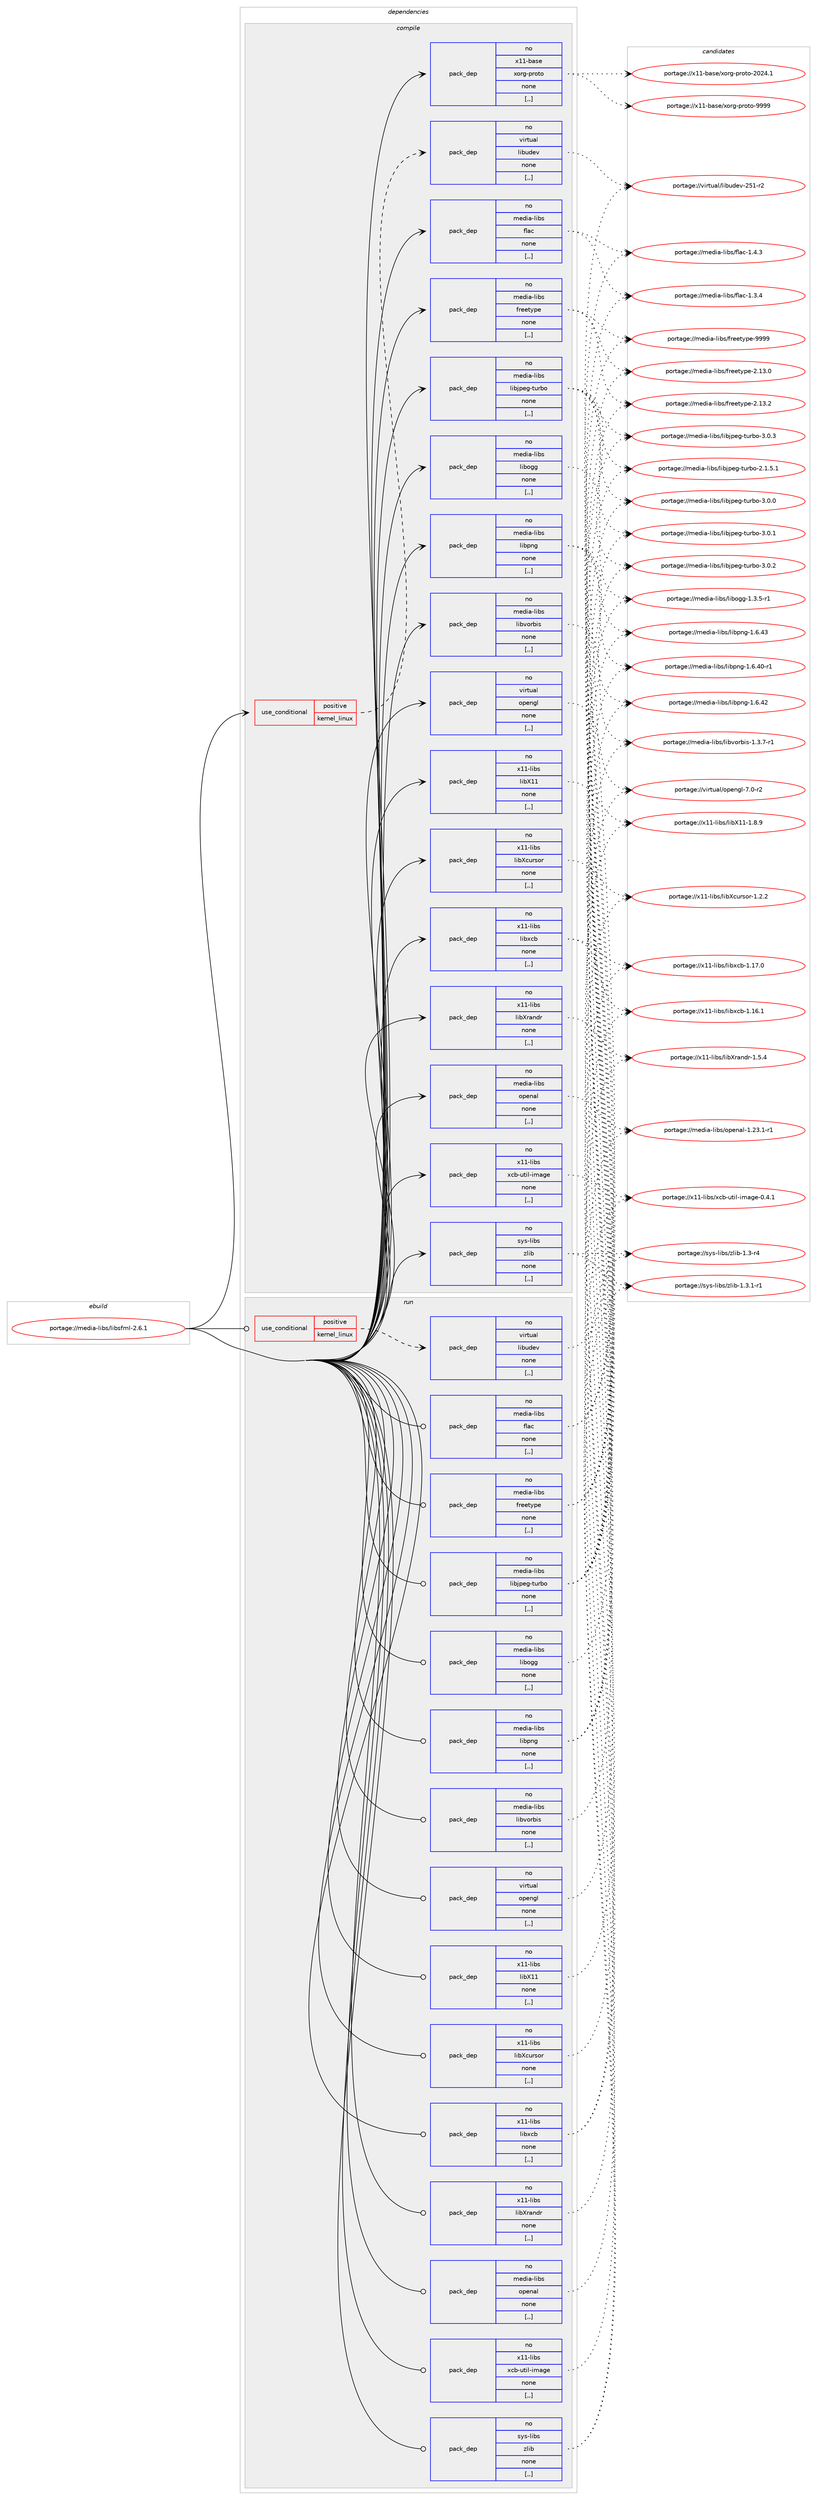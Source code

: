 digraph prolog {

# *************
# Graph options
# *************

newrank=true;
concentrate=true;
compound=true;
graph [rankdir=LR,fontname=Helvetica,fontsize=10,ranksep=1.5];#, ranksep=2.5, nodesep=0.2];
edge  [arrowhead=vee];
node  [fontname=Helvetica,fontsize=10];

# **********
# The ebuild
# **********

subgraph cluster_leftcol {
color=gray;
rank=same;
label=<<i>ebuild</i>>;
id [label="portage://media-libs/libsfml-2.6.1", color=red, width=4, href="../media-libs/libsfml-2.6.1.svg"];
}

# ****************
# The dependencies
# ****************

subgraph cluster_midcol {
color=gray;
label=<<i>dependencies</i>>;
subgraph cluster_compile {
fillcolor="#eeeeee";
style=filled;
label=<<i>compile</i>>;
subgraph cond74455 {
dependency294344 [label=<<TABLE BORDER="0" CELLBORDER="1" CELLSPACING="0" CELLPADDING="4"><TR><TD ROWSPAN="3" CELLPADDING="10">use_conditional</TD></TR><TR><TD>positive</TD></TR><TR><TD>kernel_linux</TD></TR></TABLE>>, shape=none, color=red];
subgraph pack217573 {
dependency294345 [label=<<TABLE BORDER="0" CELLBORDER="1" CELLSPACING="0" CELLPADDING="4" WIDTH="220"><TR><TD ROWSPAN="6" CELLPADDING="30">pack_dep</TD></TR><TR><TD WIDTH="110">no</TD></TR><TR><TD>virtual</TD></TR><TR><TD>libudev</TD></TR><TR><TD>none</TD></TR><TR><TD>[,,]</TD></TR></TABLE>>, shape=none, color=blue];
}
dependency294344:e -> dependency294345:w [weight=20,style="dashed",arrowhead="vee"];
}
id:e -> dependency294344:w [weight=20,style="solid",arrowhead="vee"];
subgraph pack217574 {
dependency294346 [label=<<TABLE BORDER="0" CELLBORDER="1" CELLSPACING="0" CELLPADDING="4" WIDTH="220"><TR><TD ROWSPAN="6" CELLPADDING="30">pack_dep</TD></TR><TR><TD WIDTH="110">no</TD></TR><TR><TD>media-libs</TD></TR><TR><TD>flac</TD></TR><TR><TD>none</TD></TR><TR><TD>[,,]</TD></TR></TABLE>>, shape=none, color=blue];
}
id:e -> dependency294346:w [weight=20,style="solid",arrowhead="vee"];
subgraph pack217575 {
dependency294347 [label=<<TABLE BORDER="0" CELLBORDER="1" CELLSPACING="0" CELLPADDING="4" WIDTH="220"><TR><TD ROWSPAN="6" CELLPADDING="30">pack_dep</TD></TR><TR><TD WIDTH="110">no</TD></TR><TR><TD>media-libs</TD></TR><TR><TD>freetype</TD></TR><TR><TD>none</TD></TR><TR><TD>[,,]</TD></TR></TABLE>>, shape=none, color=blue];
}
id:e -> dependency294347:w [weight=20,style="solid",arrowhead="vee"];
subgraph pack217576 {
dependency294348 [label=<<TABLE BORDER="0" CELLBORDER="1" CELLSPACING="0" CELLPADDING="4" WIDTH="220"><TR><TD ROWSPAN="6" CELLPADDING="30">pack_dep</TD></TR><TR><TD WIDTH="110">no</TD></TR><TR><TD>media-libs</TD></TR><TR><TD>libjpeg-turbo</TD></TR><TR><TD>none</TD></TR><TR><TD>[,,]</TD></TR></TABLE>>, shape=none, color=blue];
}
id:e -> dependency294348:w [weight=20,style="solid",arrowhead="vee"];
subgraph pack217577 {
dependency294349 [label=<<TABLE BORDER="0" CELLBORDER="1" CELLSPACING="0" CELLPADDING="4" WIDTH="220"><TR><TD ROWSPAN="6" CELLPADDING="30">pack_dep</TD></TR><TR><TD WIDTH="110">no</TD></TR><TR><TD>media-libs</TD></TR><TR><TD>libogg</TD></TR><TR><TD>none</TD></TR><TR><TD>[,,]</TD></TR></TABLE>>, shape=none, color=blue];
}
id:e -> dependency294349:w [weight=20,style="solid",arrowhead="vee"];
subgraph pack217578 {
dependency294350 [label=<<TABLE BORDER="0" CELLBORDER="1" CELLSPACING="0" CELLPADDING="4" WIDTH="220"><TR><TD ROWSPAN="6" CELLPADDING="30">pack_dep</TD></TR><TR><TD WIDTH="110">no</TD></TR><TR><TD>media-libs</TD></TR><TR><TD>libpng</TD></TR><TR><TD>none</TD></TR><TR><TD>[,,]</TD></TR></TABLE>>, shape=none, color=blue];
}
id:e -> dependency294350:w [weight=20,style="solid",arrowhead="vee"];
subgraph pack217579 {
dependency294351 [label=<<TABLE BORDER="0" CELLBORDER="1" CELLSPACING="0" CELLPADDING="4" WIDTH="220"><TR><TD ROWSPAN="6" CELLPADDING="30">pack_dep</TD></TR><TR><TD WIDTH="110">no</TD></TR><TR><TD>media-libs</TD></TR><TR><TD>libvorbis</TD></TR><TR><TD>none</TD></TR><TR><TD>[,,]</TD></TR></TABLE>>, shape=none, color=blue];
}
id:e -> dependency294351:w [weight=20,style="solid",arrowhead="vee"];
subgraph pack217580 {
dependency294352 [label=<<TABLE BORDER="0" CELLBORDER="1" CELLSPACING="0" CELLPADDING="4" WIDTH="220"><TR><TD ROWSPAN="6" CELLPADDING="30">pack_dep</TD></TR><TR><TD WIDTH="110">no</TD></TR><TR><TD>media-libs</TD></TR><TR><TD>openal</TD></TR><TR><TD>none</TD></TR><TR><TD>[,,]</TD></TR></TABLE>>, shape=none, color=blue];
}
id:e -> dependency294352:w [weight=20,style="solid",arrowhead="vee"];
subgraph pack217581 {
dependency294353 [label=<<TABLE BORDER="0" CELLBORDER="1" CELLSPACING="0" CELLPADDING="4" WIDTH="220"><TR><TD ROWSPAN="6" CELLPADDING="30">pack_dep</TD></TR><TR><TD WIDTH="110">no</TD></TR><TR><TD>sys-libs</TD></TR><TR><TD>zlib</TD></TR><TR><TD>none</TD></TR><TR><TD>[,,]</TD></TR></TABLE>>, shape=none, color=blue];
}
id:e -> dependency294353:w [weight=20,style="solid",arrowhead="vee"];
subgraph pack217582 {
dependency294354 [label=<<TABLE BORDER="0" CELLBORDER="1" CELLSPACING="0" CELLPADDING="4" WIDTH="220"><TR><TD ROWSPAN="6" CELLPADDING="30">pack_dep</TD></TR><TR><TD WIDTH="110">no</TD></TR><TR><TD>virtual</TD></TR><TR><TD>opengl</TD></TR><TR><TD>none</TD></TR><TR><TD>[,,]</TD></TR></TABLE>>, shape=none, color=blue];
}
id:e -> dependency294354:w [weight=20,style="solid",arrowhead="vee"];
subgraph pack217583 {
dependency294355 [label=<<TABLE BORDER="0" CELLBORDER="1" CELLSPACING="0" CELLPADDING="4" WIDTH="220"><TR><TD ROWSPAN="6" CELLPADDING="30">pack_dep</TD></TR><TR><TD WIDTH="110">no</TD></TR><TR><TD>x11-base</TD></TR><TR><TD>xorg-proto</TD></TR><TR><TD>none</TD></TR><TR><TD>[,,]</TD></TR></TABLE>>, shape=none, color=blue];
}
id:e -> dependency294355:w [weight=20,style="solid",arrowhead="vee"];
subgraph pack217584 {
dependency294356 [label=<<TABLE BORDER="0" CELLBORDER="1" CELLSPACING="0" CELLPADDING="4" WIDTH="220"><TR><TD ROWSPAN="6" CELLPADDING="30">pack_dep</TD></TR><TR><TD WIDTH="110">no</TD></TR><TR><TD>x11-libs</TD></TR><TR><TD>libX11</TD></TR><TR><TD>none</TD></TR><TR><TD>[,,]</TD></TR></TABLE>>, shape=none, color=blue];
}
id:e -> dependency294356:w [weight=20,style="solid",arrowhead="vee"];
subgraph pack217585 {
dependency294357 [label=<<TABLE BORDER="0" CELLBORDER="1" CELLSPACING="0" CELLPADDING="4" WIDTH="220"><TR><TD ROWSPAN="6" CELLPADDING="30">pack_dep</TD></TR><TR><TD WIDTH="110">no</TD></TR><TR><TD>x11-libs</TD></TR><TR><TD>libXcursor</TD></TR><TR><TD>none</TD></TR><TR><TD>[,,]</TD></TR></TABLE>>, shape=none, color=blue];
}
id:e -> dependency294357:w [weight=20,style="solid",arrowhead="vee"];
subgraph pack217586 {
dependency294358 [label=<<TABLE BORDER="0" CELLBORDER="1" CELLSPACING="0" CELLPADDING="4" WIDTH="220"><TR><TD ROWSPAN="6" CELLPADDING="30">pack_dep</TD></TR><TR><TD WIDTH="110">no</TD></TR><TR><TD>x11-libs</TD></TR><TR><TD>libXrandr</TD></TR><TR><TD>none</TD></TR><TR><TD>[,,]</TD></TR></TABLE>>, shape=none, color=blue];
}
id:e -> dependency294358:w [weight=20,style="solid",arrowhead="vee"];
subgraph pack217587 {
dependency294359 [label=<<TABLE BORDER="0" CELLBORDER="1" CELLSPACING="0" CELLPADDING="4" WIDTH="220"><TR><TD ROWSPAN="6" CELLPADDING="30">pack_dep</TD></TR><TR><TD WIDTH="110">no</TD></TR><TR><TD>x11-libs</TD></TR><TR><TD>libxcb</TD></TR><TR><TD>none</TD></TR><TR><TD>[,,]</TD></TR></TABLE>>, shape=none, color=blue];
}
id:e -> dependency294359:w [weight=20,style="solid",arrowhead="vee"];
subgraph pack217588 {
dependency294360 [label=<<TABLE BORDER="0" CELLBORDER="1" CELLSPACING="0" CELLPADDING="4" WIDTH="220"><TR><TD ROWSPAN="6" CELLPADDING="30">pack_dep</TD></TR><TR><TD WIDTH="110">no</TD></TR><TR><TD>x11-libs</TD></TR><TR><TD>xcb-util-image</TD></TR><TR><TD>none</TD></TR><TR><TD>[,,]</TD></TR></TABLE>>, shape=none, color=blue];
}
id:e -> dependency294360:w [weight=20,style="solid",arrowhead="vee"];
}
subgraph cluster_compileandrun {
fillcolor="#eeeeee";
style=filled;
label=<<i>compile and run</i>>;
}
subgraph cluster_run {
fillcolor="#eeeeee";
style=filled;
label=<<i>run</i>>;
subgraph cond74456 {
dependency294361 [label=<<TABLE BORDER="0" CELLBORDER="1" CELLSPACING="0" CELLPADDING="4"><TR><TD ROWSPAN="3" CELLPADDING="10">use_conditional</TD></TR><TR><TD>positive</TD></TR><TR><TD>kernel_linux</TD></TR></TABLE>>, shape=none, color=red];
subgraph pack217589 {
dependency294362 [label=<<TABLE BORDER="0" CELLBORDER="1" CELLSPACING="0" CELLPADDING="4" WIDTH="220"><TR><TD ROWSPAN="6" CELLPADDING="30">pack_dep</TD></TR><TR><TD WIDTH="110">no</TD></TR><TR><TD>virtual</TD></TR><TR><TD>libudev</TD></TR><TR><TD>none</TD></TR><TR><TD>[,,]</TD></TR></TABLE>>, shape=none, color=blue];
}
dependency294361:e -> dependency294362:w [weight=20,style="dashed",arrowhead="vee"];
}
id:e -> dependency294361:w [weight=20,style="solid",arrowhead="odot"];
subgraph pack217590 {
dependency294363 [label=<<TABLE BORDER="0" CELLBORDER="1" CELLSPACING="0" CELLPADDING="4" WIDTH="220"><TR><TD ROWSPAN="6" CELLPADDING="30">pack_dep</TD></TR><TR><TD WIDTH="110">no</TD></TR><TR><TD>media-libs</TD></TR><TR><TD>flac</TD></TR><TR><TD>none</TD></TR><TR><TD>[,,]</TD></TR></TABLE>>, shape=none, color=blue];
}
id:e -> dependency294363:w [weight=20,style="solid",arrowhead="odot"];
subgraph pack217591 {
dependency294364 [label=<<TABLE BORDER="0" CELLBORDER="1" CELLSPACING="0" CELLPADDING="4" WIDTH="220"><TR><TD ROWSPAN="6" CELLPADDING="30">pack_dep</TD></TR><TR><TD WIDTH="110">no</TD></TR><TR><TD>media-libs</TD></TR><TR><TD>freetype</TD></TR><TR><TD>none</TD></TR><TR><TD>[,,]</TD></TR></TABLE>>, shape=none, color=blue];
}
id:e -> dependency294364:w [weight=20,style="solid",arrowhead="odot"];
subgraph pack217592 {
dependency294365 [label=<<TABLE BORDER="0" CELLBORDER="1" CELLSPACING="0" CELLPADDING="4" WIDTH="220"><TR><TD ROWSPAN="6" CELLPADDING="30">pack_dep</TD></TR><TR><TD WIDTH="110">no</TD></TR><TR><TD>media-libs</TD></TR><TR><TD>libjpeg-turbo</TD></TR><TR><TD>none</TD></TR><TR><TD>[,,]</TD></TR></TABLE>>, shape=none, color=blue];
}
id:e -> dependency294365:w [weight=20,style="solid",arrowhead="odot"];
subgraph pack217593 {
dependency294366 [label=<<TABLE BORDER="0" CELLBORDER="1" CELLSPACING="0" CELLPADDING="4" WIDTH="220"><TR><TD ROWSPAN="6" CELLPADDING="30">pack_dep</TD></TR><TR><TD WIDTH="110">no</TD></TR><TR><TD>media-libs</TD></TR><TR><TD>libogg</TD></TR><TR><TD>none</TD></TR><TR><TD>[,,]</TD></TR></TABLE>>, shape=none, color=blue];
}
id:e -> dependency294366:w [weight=20,style="solid",arrowhead="odot"];
subgraph pack217594 {
dependency294367 [label=<<TABLE BORDER="0" CELLBORDER="1" CELLSPACING="0" CELLPADDING="4" WIDTH="220"><TR><TD ROWSPAN="6" CELLPADDING="30">pack_dep</TD></TR><TR><TD WIDTH="110">no</TD></TR><TR><TD>media-libs</TD></TR><TR><TD>libpng</TD></TR><TR><TD>none</TD></TR><TR><TD>[,,]</TD></TR></TABLE>>, shape=none, color=blue];
}
id:e -> dependency294367:w [weight=20,style="solid",arrowhead="odot"];
subgraph pack217595 {
dependency294368 [label=<<TABLE BORDER="0" CELLBORDER="1" CELLSPACING="0" CELLPADDING="4" WIDTH="220"><TR><TD ROWSPAN="6" CELLPADDING="30">pack_dep</TD></TR><TR><TD WIDTH="110">no</TD></TR><TR><TD>media-libs</TD></TR><TR><TD>libvorbis</TD></TR><TR><TD>none</TD></TR><TR><TD>[,,]</TD></TR></TABLE>>, shape=none, color=blue];
}
id:e -> dependency294368:w [weight=20,style="solid",arrowhead="odot"];
subgraph pack217596 {
dependency294369 [label=<<TABLE BORDER="0" CELLBORDER="1" CELLSPACING="0" CELLPADDING="4" WIDTH="220"><TR><TD ROWSPAN="6" CELLPADDING="30">pack_dep</TD></TR><TR><TD WIDTH="110">no</TD></TR><TR><TD>media-libs</TD></TR><TR><TD>openal</TD></TR><TR><TD>none</TD></TR><TR><TD>[,,]</TD></TR></TABLE>>, shape=none, color=blue];
}
id:e -> dependency294369:w [weight=20,style="solid",arrowhead="odot"];
subgraph pack217597 {
dependency294370 [label=<<TABLE BORDER="0" CELLBORDER="1" CELLSPACING="0" CELLPADDING="4" WIDTH="220"><TR><TD ROWSPAN="6" CELLPADDING="30">pack_dep</TD></TR><TR><TD WIDTH="110">no</TD></TR><TR><TD>sys-libs</TD></TR><TR><TD>zlib</TD></TR><TR><TD>none</TD></TR><TR><TD>[,,]</TD></TR></TABLE>>, shape=none, color=blue];
}
id:e -> dependency294370:w [weight=20,style="solid",arrowhead="odot"];
subgraph pack217598 {
dependency294371 [label=<<TABLE BORDER="0" CELLBORDER="1" CELLSPACING="0" CELLPADDING="4" WIDTH="220"><TR><TD ROWSPAN="6" CELLPADDING="30">pack_dep</TD></TR><TR><TD WIDTH="110">no</TD></TR><TR><TD>virtual</TD></TR><TR><TD>opengl</TD></TR><TR><TD>none</TD></TR><TR><TD>[,,]</TD></TR></TABLE>>, shape=none, color=blue];
}
id:e -> dependency294371:w [weight=20,style="solid",arrowhead="odot"];
subgraph pack217599 {
dependency294372 [label=<<TABLE BORDER="0" CELLBORDER="1" CELLSPACING="0" CELLPADDING="4" WIDTH="220"><TR><TD ROWSPAN="6" CELLPADDING="30">pack_dep</TD></TR><TR><TD WIDTH="110">no</TD></TR><TR><TD>x11-libs</TD></TR><TR><TD>libX11</TD></TR><TR><TD>none</TD></TR><TR><TD>[,,]</TD></TR></TABLE>>, shape=none, color=blue];
}
id:e -> dependency294372:w [weight=20,style="solid",arrowhead="odot"];
subgraph pack217600 {
dependency294373 [label=<<TABLE BORDER="0" CELLBORDER="1" CELLSPACING="0" CELLPADDING="4" WIDTH="220"><TR><TD ROWSPAN="6" CELLPADDING="30">pack_dep</TD></TR><TR><TD WIDTH="110">no</TD></TR><TR><TD>x11-libs</TD></TR><TR><TD>libXcursor</TD></TR><TR><TD>none</TD></TR><TR><TD>[,,]</TD></TR></TABLE>>, shape=none, color=blue];
}
id:e -> dependency294373:w [weight=20,style="solid",arrowhead="odot"];
subgraph pack217601 {
dependency294374 [label=<<TABLE BORDER="0" CELLBORDER="1" CELLSPACING="0" CELLPADDING="4" WIDTH="220"><TR><TD ROWSPAN="6" CELLPADDING="30">pack_dep</TD></TR><TR><TD WIDTH="110">no</TD></TR><TR><TD>x11-libs</TD></TR><TR><TD>libXrandr</TD></TR><TR><TD>none</TD></TR><TR><TD>[,,]</TD></TR></TABLE>>, shape=none, color=blue];
}
id:e -> dependency294374:w [weight=20,style="solid",arrowhead="odot"];
subgraph pack217602 {
dependency294375 [label=<<TABLE BORDER="0" CELLBORDER="1" CELLSPACING="0" CELLPADDING="4" WIDTH="220"><TR><TD ROWSPAN="6" CELLPADDING="30">pack_dep</TD></TR><TR><TD WIDTH="110">no</TD></TR><TR><TD>x11-libs</TD></TR><TR><TD>libxcb</TD></TR><TR><TD>none</TD></TR><TR><TD>[,,]</TD></TR></TABLE>>, shape=none, color=blue];
}
id:e -> dependency294375:w [weight=20,style="solid",arrowhead="odot"];
subgraph pack217603 {
dependency294376 [label=<<TABLE BORDER="0" CELLBORDER="1" CELLSPACING="0" CELLPADDING="4" WIDTH="220"><TR><TD ROWSPAN="6" CELLPADDING="30">pack_dep</TD></TR><TR><TD WIDTH="110">no</TD></TR><TR><TD>x11-libs</TD></TR><TR><TD>xcb-util-image</TD></TR><TR><TD>none</TD></TR><TR><TD>[,,]</TD></TR></TABLE>>, shape=none, color=blue];
}
id:e -> dependency294376:w [weight=20,style="solid",arrowhead="odot"];
}
}

# **************
# The candidates
# **************

subgraph cluster_choices {
rank=same;
color=gray;
label=<<i>candidates</i>>;

subgraph choice217573 {
color=black;
nodesep=1;
choice118105114116117971084710810598117100101118455053494511450 [label="portage://virtual/libudev-251-r2", color=red, width=4,href="../virtual/libudev-251-r2.svg"];
dependency294345:e -> choice118105114116117971084710810598117100101118455053494511450:w [style=dotted,weight="100"];
}
subgraph choice217574 {
color=black;
nodesep=1;
choice109101100105974510810598115471021089799454946514652 [label="portage://media-libs/flac-1.3.4", color=red, width=4,href="../media-libs/flac-1.3.4.svg"];
choice109101100105974510810598115471021089799454946524651 [label="portage://media-libs/flac-1.4.3", color=red, width=4,href="../media-libs/flac-1.4.3.svg"];
dependency294346:e -> choice109101100105974510810598115471021089799454946514652:w [style=dotted,weight="100"];
dependency294346:e -> choice109101100105974510810598115471021089799454946524651:w [style=dotted,weight="100"];
}
subgraph choice217575 {
color=black;
nodesep=1;
choice1091011001059745108105981154710211410110111612111210145504649514648 [label="portage://media-libs/freetype-2.13.0", color=red, width=4,href="../media-libs/freetype-2.13.0.svg"];
choice1091011001059745108105981154710211410110111612111210145504649514650 [label="portage://media-libs/freetype-2.13.2", color=red, width=4,href="../media-libs/freetype-2.13.2.svg"];
choice109101100105974510810598115471021141011011161211121014557575757 [label="portage://media-libs/freetype-9999", color=red, width=4,href="../media-libs/freetype-9999.svg"];
dependency294347:e -> choice1091011001059745108105981154710211410110111612111210145504649514648:w [style=dotted,weight="100"];
dependency294347:e -> choice1091011001059745108105981154710211410110111612111210145504649514650:w [style=dotted,weight="100"];
dependency294347:e -> choice109101100105974510810598115471021141011011161211121014557575757:w [style=dotted,weight="100"];
}
subgraph choice217576 {
color=black;
nodesep=1;
choice109101100105974510810598115471081059810611210110345116117114981114550464946534649 [label="portage://media-libs/libjpeg-turbo-2.1.5.1", color=red, width=4,href="../media-libs/libjpeg-turbo-2.1.5.1.svg"];
choice10910110010597451081059811547108105981061121011034511611711498111455146484648 [label="portage://media-libs/libjpeg-turbo-3.0.0", color=red, width=4,href="../media-libs/libjpeg-turbo-3.0.0.svg"];
choice10910110010597451081059811547108105981061121011034511611711498111455146484649 [label="portage://media-libs/libjpeg-turbo-3.0.1", color=red, width=4,href="../media-libs/libjpeg-turbo-3.0.1.svg"];
choice10910110010597451081059811547108105981061121011034511611711498111455146484650 [label="portage://media-libs/libjpeg-turbo-3.0.2", color=red, width=4,href="../media-libs/libjpeg-turbo-3.0.2.svg"];
choice10910110010597451081059811547108105981061121011034511611711498111455146484651 [label="portage://media-libs/libjpeg-turbo-3.0.3", color=red, width=4,href="../media-libs/libjpeg-turbo-3.0.3.svg"];
dependency294348:e -> choice109101100105974510810598115471081059810611210110345116117114981114550464946534649:w [style=dotted,weight="100"];
dependency294348:e -> choice10910110010597451081059811547108105981061121011034511611711498111455146484648:w [style=dotted,weight="100"];
dependency294348:e -> choice10910110010597451081059811547108105981061121011034511611711498111455146484649:w [style=dotted,weight="100"];
dependency294348:e -> choice10910110010597451081059811547108105981061121011034511611711498111455146484650:w [style=dotted,weight="100"];
dependency294348:e -> choice10910110010597451081059811547108105981061121011034511611711498111455146484651:w [style=dotted,weight="100"];
}
subgraph choice217577 {
color=black;
nodesep=1;
choice10910110010597451081059811547108105981111031034549465146534511449 [label="portage://media-libs/libogg-1.3.5-r1", color=red, width=4,href="../media-libs/libogg-1.3.5-r1.svg"];
dependency294349:e -> choice10910110010597451081059811547108105981111031034549465146534511449:w [style=dotted,weight="100"];
}
subgraph choice217578 {
color=black;
nodesep=1;
choice1091011001059745108105981154710810598112110103454946544652484511449 [label="portage://media-libs/libpng-1.6.40-r1", color=red, width=4,href="../media-libs/libpng-1.6.40-r1.svg"];
choice109101100105974510810598115471081059811211010345494654465250 [label="portage://media-libs/libpng-1.6.42", color=red, width=4,href="../media-libs/libpng-1.6.42.svg"];
choice109101100105974510810598115471081059811211010345494654465251 [label="portage://media-libs/libpng-1.6.43", color=red, width=4,href="../media-libs/libpng-1.6.43.svg"];
dependency294350:e -> choice1091011001059745108105981154710810598112110103454946544652484511449:w [style=dotted,weight="100"];
dependency294350:e -> choice109101100105974510810598115471081059811211010345494654465250:w [style=dotted,weight="100"];
dependency294350:e -> choice109101100105974510810598115471081059811211010345494654465251:w [style=dotted,weight="100"];
}
subgraph choice217579 {
color=black;
nodesep=1;
choice1091011001059745108105981154710810598118111114981051154549465146554511449 [label="portage://media-libs/libvorbis-1.3.7-r1", color=red, width=4,href="../media-libs/libvorbis-1.3.7-r1.svg"];
dependency294351:e -> choice1091011001059745108105981154710810598118111114981051154549465146554511449:w [style=dotted,weight="100"];
}
subgraph choice217580 {
color=black;
nodesep=1;
choice1091011001059745108105981154711111210111097108454946505146494511449 [label="portage://media-libs/openal-1.23.1-r1", color=red, width=4,href="../media-libs/openal-1.23.1-r1.svg"];
dependency294352:e -> choice1091011001059745108105981154711111210111097108454946505146494511449:w [style=dotted,weight="100"];
}
subgraph choice217581 {
color=black;
nodesep=1;
choice11512111545108105981154712210810598454946514511452 [label="portage://sys-libs/zlib-1.3-r4", color=red, width=4,href="../sys-libs/zlib-1.3-r4.svg"];
choice115121115451081059811547122108105984549465146494511449 [label="portage://sys-libs/zlib-1.3.1-r1", color=red, width=4,href="../sys-libs/zlib-1.3.1-r1.svg"];
dependency294353:e -> choice11512111545108105981154712210810598454946514511452:w [style=dotted,weight="100"];
dependency294353:e -> choice115121115451081059811547122108105984549465146494511449:w [style=dotted,weight="100"];
}
subgraph choice217582 {
color=black;
nodesep=1;
choice1181051141161179710847111112101110103108455546484511450 [label="portage://virtual/opengl-7.0-r2", color=red, width=4,href="../virtual/opengl-7.0-r2.svg"];
dependency294354:e -> choice1181051141161179710847111112101110103108455546484511450:w [style=dotted,weight="100"];
}
subgraph choice217583 {
color=black;
nodesep=1;
choice1204949459897115101471201111141034511211411111611145504850524649 [label="portage://x11-base/xorg-proto-2024.1", color=red, width=4,href="../x11-base/xorg-proto-2024.1.svg"];
choice120494945989711510147120111114103451121141111161114557575757 [label="portage://x11-base/xorg-proto-9999", color=red, width=4,href="../x11-base/xorg-proto-9999.svg"];
dependency294355:e -> choice1204949459897115101471201111141034511211411111611145504850524649:w [style=dotted,weight="100"];
dependency294355:e -> choice120494945989711510147120111114103451121141111161114557575757:w [style=dotted,weight="100"];
}
subgraph choice217584 {
color=black;
nodesep=1;
choice120494945108105981154710810598884949454946564657 [label="portage://x11-libs/libX11-1.8.9", color=red, width=4,href="../x11-libs/libX11-1.8.9.svg"];
dependency294356:e -> choice120494945108105981154710810598884949454946564657:w [style=dotted,weight="100"];
}
subgraph choice217585 {
color=black;
nodesep=1;
choice1204949451081059811547108105988899117114115111114454946504650 [label="portage://x11-libs/libXcursor-1.2.2", color=red, width=4,href="../x11-libs/libXcursor-1.2.2.svg"];
dependency294357:e -> choice1204949451081059811547108105988899117114115111114454946504650:w [style=dotted,weight="100"];
}
subgraph choice217586 {
color=black;
nodesep=1;
choice1204949451081059811547108105988811497110100114454946534652 [label="portage://x11-libs/libXrandr-1.5.4", color=red, width=4,href="../x11-libs/libXrandr-1.5.4.svg"];
dependency294358:e -> choice1204949451081059811547108105988811497110100114454946534652:w [style=dotted,weight="100"];
}
subgraph choice217587 {
color=black;
nodesep=1;
choice120494945108105981154710810598120999845494649544649 [label="portage://x11-libs/libxcb-1.16.1", color=red, width=4,href="../x11-libs/libxcb-1.16.1.svg"];
choice120494945108105981154710810598120999845494649554648 [label="portage://x11-libs/libxcb-1.17.0", color=red, width=4,href="../x11-libs/libxcb-1.17.0.svg"];
dependency294359:e -> choice120494945108105981154710810598120999845494649544649:w [style=dotted,weight="100"];
dependency294359:e -> choice120494945108105981154710810598120999845494649554648:w [style=dotted,weight="100"];
}
subgraph choice217588 {
color=black;
nodesep=1;
choice12049494510810598115471209998451171161051084510510997103101454846524649 [label="portage://x11-libs/xcb-util-image-0.4.1", color=red, width=4,href="../x11-libs/xcb-util-image-0.4.1.svg"];
dependency294360:e -> choice12049494510810598115471209998451171161051084510510997103101454846524649:w [style=dotted,weight="100"];
}
subgraph choice217589 {
color=black;
nodesep=1;
choice118105114116117971084710810598117100101118455053494511450 [label="portage://virtual/libudev-251-r2", color=red, width=4,href="../virtual/libudev-251-r2.svg"];
dependency294362:e -> choice118105114116117971084710810598117100101118455053494511450:w [style=dotted,weight="100"];
}
subgraph choice217590 {
color=black;
nodesep=1;
choice109101100105974510810598115471021089799454946514652 [label="portage://media-libs/flac-1.3.4", color=red, width=4,href="../media-libs/flac-1.3.4.svg"];
choice109101100105974510810598115471021089799454946524651 [label="portage://media-libs/flac-1.4.3", color=red, width=4,href="../media-libs/flac-1.4.3.svg"];
dependency294363:e -> choice109101100105974510810598115471021089799454946514652:w [style=dotted,weight="100"];
dependency294363:e -> choice109101100105974510810598115471021089799454946524651:w [style=dotted,weight="100"];
}
subgraph choice217591 {
color=black;
nodesep=1;
choice1091011001059745108105981154710211410110111612111210145504649514648 [label="portage://media-libs/freetype-2.13.0", color=red, width=4,href="../media-libs/freetype-2.13.0.svg"];
choice1091011001059745108105981154710211410110111612111210145504649514650 [label="portage://media-libs/freetype-2.13.2", color=red, width=4,href="../media-libs/freetype-2.13.2.svg"];
choice109101100105974510810598115471021141011011161211121014557575757 [label="portage://media-libs/freetype-9999", color=red, width=4,href="../media-libs/freetype-9999.svg"];
dependency294364:e -> choice1091011001059745108105981154710211410110111612111210145504649514648:w [style=dotted,weight="100"];
dependency294364:e -> choice1091011001059745108105981154710211410110111612111210145504649514650:w [style=dotted,weight="100"];
dependency294364:e -> choice109101100105974510810598115471021141011011161211121014557575757:w [style=dotted,weight="100"];
}
subgraph choice217592 {
color=black;
nodesep=1;
choice109101100105974510810598115471081059810611210110345116117114981114550464946534649 [label="portage://media-libs/libjpeg-turbo-2.1.5.1", color=red, width=4,href="../media-libs/libjpeg-turbo-2.1.5.1.svg"];
choice10910110010597451081059811547108105981061121011034511611711498111455146484648 [label="portage://media-libs/libjpeg-turbo-3.0.0", color=red, width=4,href="../media-libs/libjpeg-turbo-3.0.0.svg"];
choice10910110010597451081059811547108105981061121011034511611711498111455146484649 [label="portage://media-libs/libjpeg-turbo-3.0.1", color=red, width=4,href="../media-libs/libjpeg-turbo-3.0.1.svg"];
choice10910110010597451081059811547108105981061121011034511611711498111455146484650 [label="portage://media-libs/libjpeg-turbo-3.0.2", color=red, width=4,href="../media-libs/libjpeg-turbo-3.0.2.svg"];
choice10910110010597451081059811547108105981061121011034511611711498111455146484651 [label="portage://media-libs/libjpeg-turbo-3.0.3", color=red, width=4,href="../media-libs/libjpeg-turbo-3.0.3.svg"];
dependency294365:e -> choice109101100105974510810598115471081059810611210110345116117114981114550464946534649:w [style=dotted,weight="100"];
dependency294365:e -> choice10910110010597451081059811547108105981061121011034511611711498111455146484648:w [style=dotted,weight="100"];
dependency294365:e -> choice10910110010597451081059811547108105981061121011034511611711498111455146484649:w [style=dotted,weight="100"];
dependency294365:e -> choice10910110010597451081059811547108105981061121011034511611711498111455146484650:w [style=dotted,weight="100"];
dependency294365:e -> choice10910110010597451081059811547108105981061121011034511611711498111455146484651:w [style=dotted,weight="100"];
}
subgraph choice217593 {
color=black;
nodesep=1;
choice10910110010597451081059811547108105981111031034549465146534511449 [label="portage://media-libs/libogg-1.3.5-r1", color=red, width=4,href="../media-libs/libogg-1.3.5-r1.svg"];
dependency294366:e -> choice10910110010597451081059811547108105981111031034549465146534511449:w [style=dotted,weight="100"];
}
subgraph choice217594 {
color=black;
nodesep=1;
choice1091011001059745108105981154710810598112110103454946544652484511449 [label="portage://media-libs/libpng-1.6.40-r1", color=red, width=4,href="../media-libs/libpng-1.6.40-r1.svg"];
choice109101100105974510810598115471081059811211010345494654465250 [label="portage://media-libs/libpng-1.6.42", color=red, width=4,href="../media-libs/libpng-1.6.42.svg"];
choice109101100105974510810598115471081059811211010345494654465251 [label="portage://media-libs/libpng-1.6.43", color=red, width=4,href="../media-libs/libpng-1.6.43.svg"];
dependency294367:e -> choice1091011001059745108105981154710810598112110103454946544652484511449:w [style=dotted,weight="100"];
dependency294367:e -> choice109101100105974510810598115471081059811211010345494654465250:w [style=dotted,weight="100"];
dependency294367:e -> choice109101100105974510810598115471081059811211010345494654465251:w [style=dotted,weight="100"];
}
subgraph choice217595 {
color=black;
nodesep=1;
choice1091011001059745108105981154710810598118111114981051154549465146554511449 [label="portage://media-libs/libvorbis-1.3.7-r1", color=red, width=4,href="../media-libs/libvorbis-1.3.7-r1.svg"];
dependency294368:e -> choice1091011001059745108105981154710810598118111114981051154549465146554511449:w [style=dotted,weight="100"];
}
subgraph choice217596 {
color=black;
nodesep=1;
choice1091011001059745108105981154711111210111097108454946505146494511449 [label="portage://media-libs/openal-1.23.1-r1", color=red, width=4,href="../media-libs/openal-1.23.1-r1.svg"];
dependency294369:e -> choice1091011001059745108105981154711111210111097108454946505146494511449:w [style=dotted,weight="100"];
}
subgraph choice217597 {
color=black;
nodesep=1;
choice11512111545108105981154712210810598454946514511452 [label="portage://sys-libs/zlib-1.3-r4", color=red, width=4,href="../sys-libs/zlib-1.3-r4.svg"];
choice115121115451081059811547122108105984549465146494511449 [label="portage://sys-libs/zlib-1.3.1-r1", color=red, width=4,href="../sys-libs/zlib-1.3.1-r1.svg"];
dependency294370:e -> choice11512111545108105981154712210810598454946514511452:w [style=dotted,weight="100"];
dependency294370:e -> choice115121115451081059811547122108105984549465146494511449:w [style=dotted,weight="100"];
}
subgraph choice217598 {
color=black;
nodesep=1;
choice1181051141161179710847111112101110103108455546484511450 [label="portage://virtual/opengl-7.0-r2", color=red, width=4,href="../virtual/opengl-7.0-r2.svg"];
dependency294371:e -> choice1181051141161179710847111112101110103108455546484511450:w [style=dotted,weight="100"];
}
subgraph choice217599 {
color=black;
nodesep=1;
choice120494945108105981154710810598884949454946564657 [label="portage://x11-libs/libX11-1.8.9", color=red, width=4,href="../x11-libs/libX11-1.8.9.svg"];
dependency294372:e -> choice120494945108105981154710810598884949454946564657:w [style=dotted,weight="100"];
}
subgraph choice217600 {
color=black;
nodesep=1;
choice1204949451081059811547108105988899117114115111114454946504650 [label="portage://x11-libs/libXcursor-1.2.2", color=red, width=4,href="../x11-libs/libXcursor-1.2.2.svg"];
dependency294373:e -> choice1204949451081059811547108105988899117114115111114454946504650:w [style=dotted,weight="100"];
}
subgraph choice217601 {
color=black;
nodesep=1;
choice1204949451081059811547108105988811497110100114454946534652 [label="portage://x11-libs/libXrandr-1.5.4", color=red, width=4,href="../x11-libs/libXrandr-1.5.4.svg"];
dependency294374:e -> choice1204949451081059811547108105988811497110100114454946534652:w [style=dotted,weight="100"];
}
subgraph choice217602 {
color=black;
nodesep=1;
choice120494945108105981154710810598120999845494649544649 [label="portage://x11-libs/libxcb-1.16.1", color=red, width=4,href="../x11-libs/libxcb-1.16.1.svg"];
choice120494945108105981154710810598120999845494649554648 [label="portage://x11-libs/libxcb-1.17.0", color=red, width=4,href="../x11-libs/libxcb-1.17.0.svg"];
dependency294375:e -> choice120494945108105981154710810598120999845494649544649:w [style=dotted,weight="100"];
dependency294375:e -> choice120494945108105981154710810598120999845494649554648:w [style=dotted,weight="100"];
}
subgraph choice217603 {
color=black;
nodesep=1;
choice12049494510810598115471209998451171161051084510510997103101454846524649 [label="portage://x11-libs/xcb-util-image-0.4.1", color=red, width=4,href="../x11-libs/xcb-util-image-0.4.1.svg"];
dependency294376:e -> choice12049494510810598115471209998451171161051084510510997103101454846524649:w [style=dotted,weight="100"];
}
}

}
